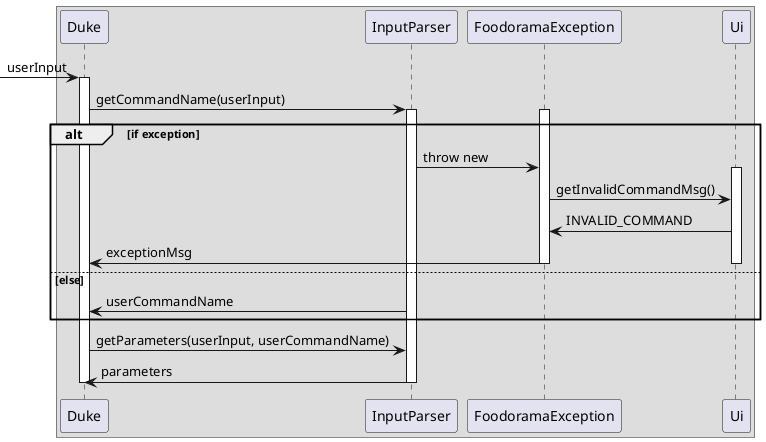 @startuml
'https://plantuml.com/sequence-diagram

Box
-> Duke: userInput
activate Duke
Duke -> InputParser: getCommandName(userInput)
activate InputParser
activate FoodoramaException
  alt if exception
InputParser -> FoodoramaException: throw new
activate Ui
FoodoramaException -> Ui: getInvalidCommandMsg()
FoodoramaException<- Ui : INVALID_COMMAND
FoodoramaException -> Duke: exceptionMsg
deactivate Ui
deactivate FoodoramaException
else else
InputParser -> Duke: userCommandName
end
Duke -> InputParser: getParameters(userInput, userCommandName)
InputParser -> Duke: parameters
deactivate InputParser


deactivate Duke

@enduml